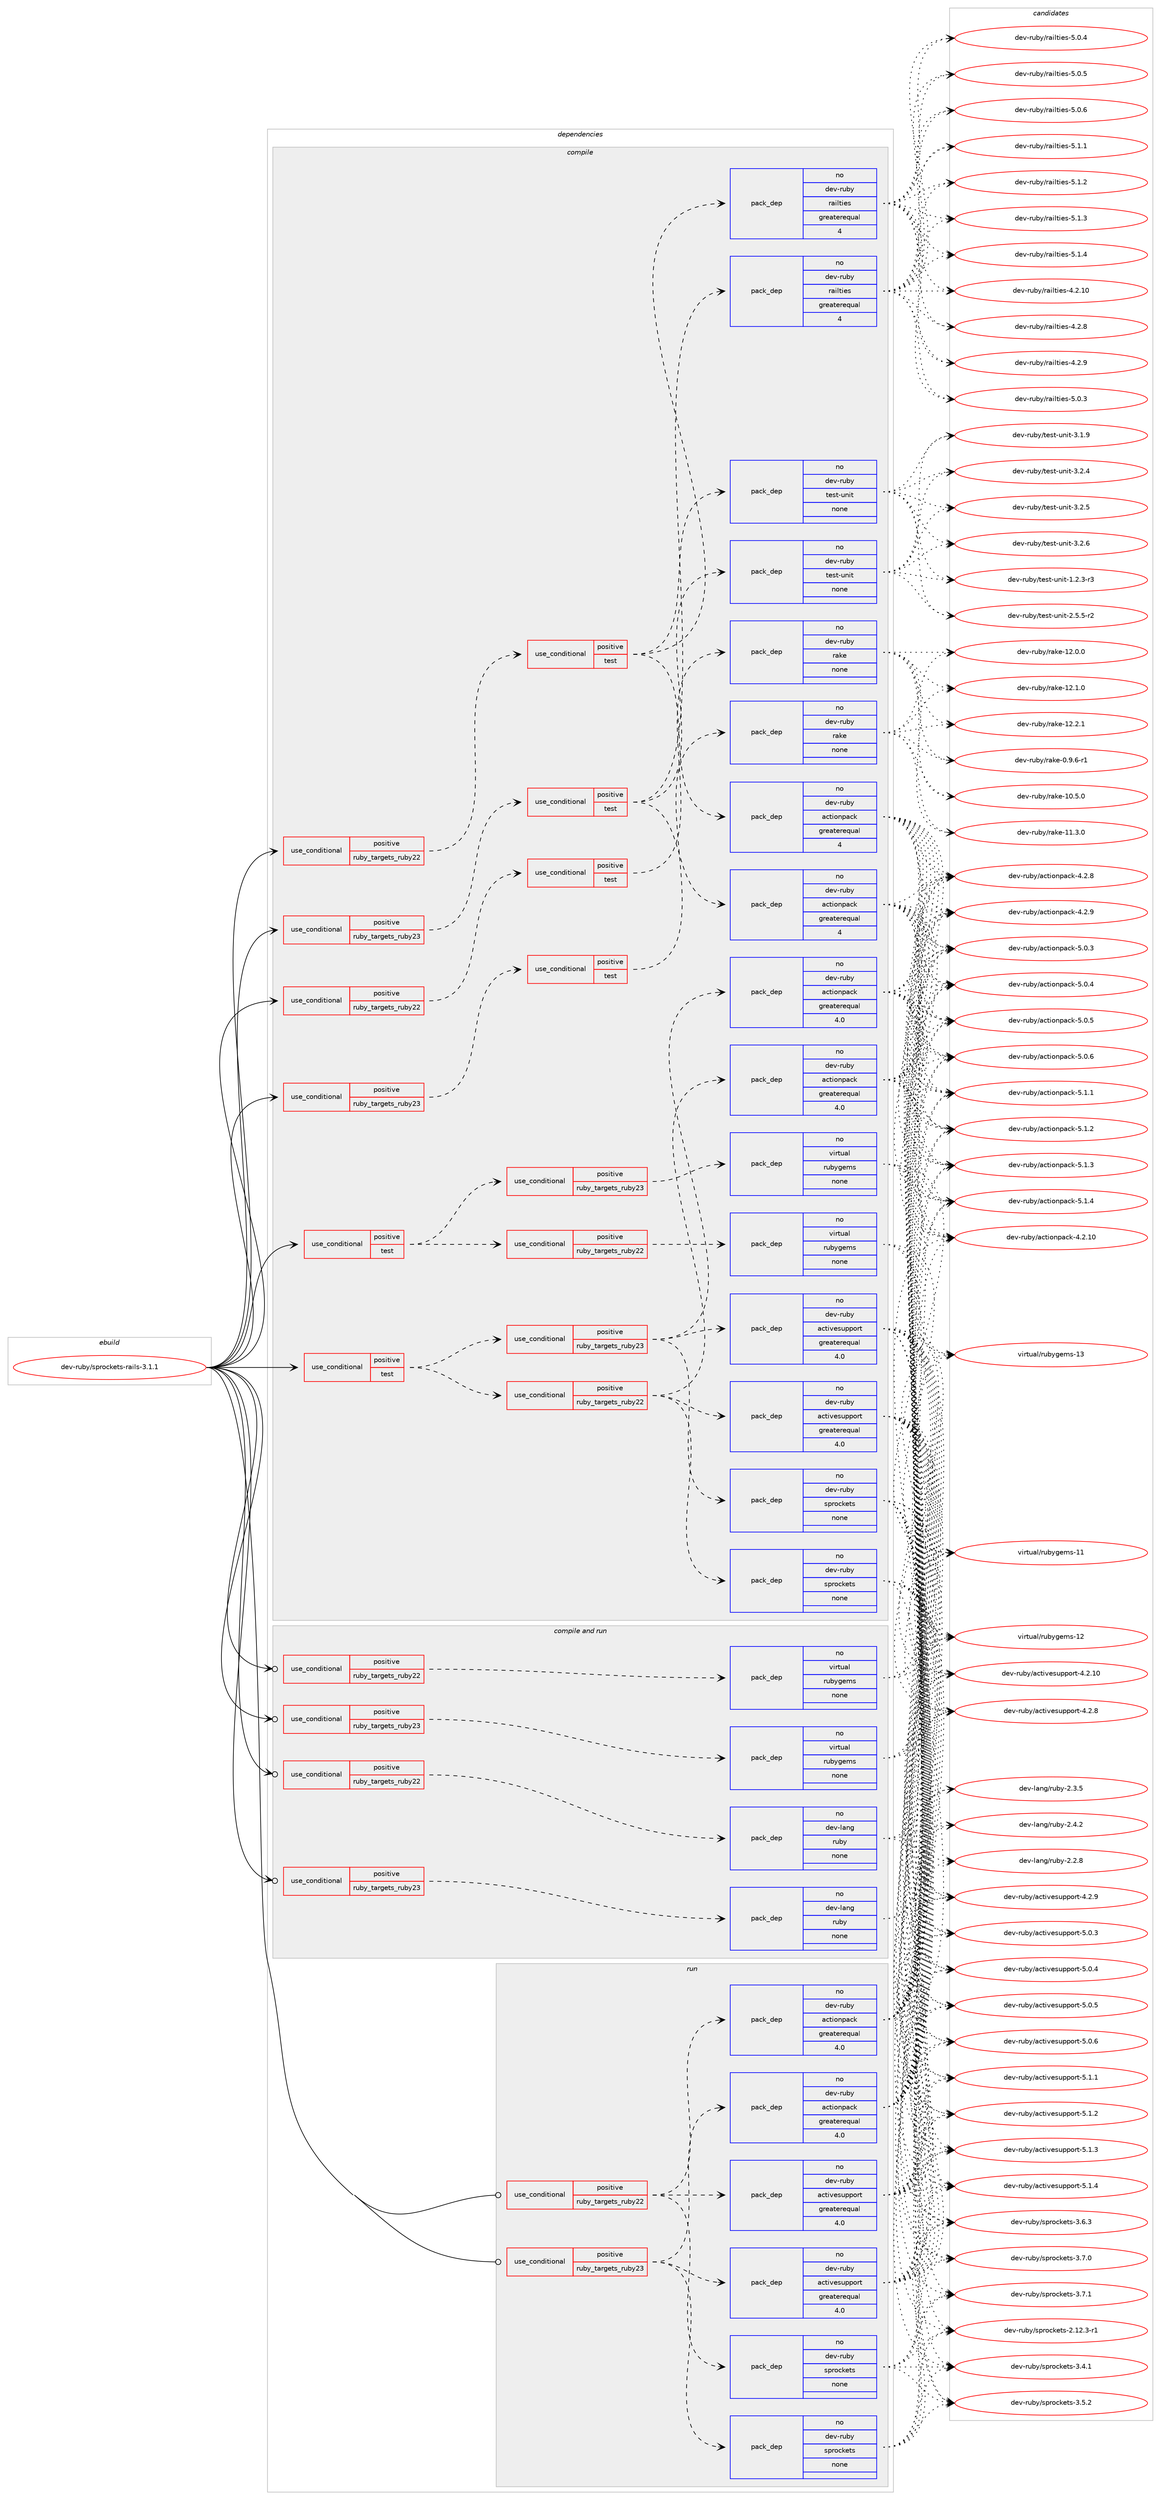 digraph prolog {

# *************
# Graph options
# *************

newrank=true;
concentrate=true;
compound=true;
graph [rankdir=LR,fontname=Helvetica,fontsize=10,ranksep=1.5];#, ranksep=2.5, nodesep=0.2];
edge  [arrowhead=vee];
node  [fontname=Helvetica,fontsize=10];

# **********
# The ebuild
# **********

subgraph cluster_leftcol {
color=gray;
rank=same;
label=<<i>ebuild</i>>;
id [label="dev-ruby/sprockets-rails-3.1.1", color=red, width=4, href="../dev-ruby/sprockets-rails-3.1.1.svg"];
}

# ****************
# The dependencies
# ****************

subgraph cluster_midcol {
color=gray;
label=<<i>dependencies</i>>;
subgraph cluster_compile {
fillcolor="#eeeeee";
style=filled;
label=<<i>compile</i>>;
subgraph cond73997 {
dependency272845 [label=<<TABLE BORDER="0" CELLBORDER="1" CELLSPACING="0" CELLPADDING="4"><TR><TD ROWSPAN="3" CELLPADDING="10">use_conditional</TD></TR><TR><TD>positive</TD></TR><TR><TD>ruby_targets_ruby22</TD></TR></TABLE>>, shape=none, color=red];
subgraph cond73998 {
dependency272846 [label=<<TABLE BORDER="0" CELLBORDER="1" CELLSPACING="0" CELLPADDING="4"><TR><TD ROWSPAN="3" CELLPADDING="10">use_conditional</TD></TR><TR><TD>positive</TD></TR><TR><TD>test</TD></TR></TABLE>>, shape=none, color=red];
subgraph pack194732 {
dependency272847 [label=<<TABLE BORDER="0" CELLBORDER="1" CELLSPACING="0" CELLPADDING="4" WIDTH="220"><TR><TD ROWSPAN="6" CELLPADDING="30">pack_dep</TD></TR><TR><TD WIDTH="110">no</TD></TR><TR><TD>dev-ruby</TD></TR><TR><TD>actionpack</TD></TR><TR><TD>greaterequal</TD></TR><TR><TD>4</TD></TR></TABLE>>, shape=none, color=blue];
}
dependency272846:e -> dependency272847:w [weight=20,style="dashed",arrowhead="vee"];
subgraph pack194733 {
dependency272848 [label=<<TABLE BORDER="0" CELLBORDER="1" CELLSPACING="0" CELLPADDING="4" WIDTH="220"><TR><TD ROWSPAN="6" CELLPADDING="30">pack_dep</TD></TR><TR><TD WIDTH="110">no</TD></TR><TR><TD>dev-ruby</TD></TR><TR><TD>railties</TD></TR><TR><TD>greaterequal</TD></TR><TR><TD>4</TD></TR></TABLE>>, shape=none, color=blue];
}
dependency272846:e -> dependency272848:w [weight=20,style="dashed",arrowhead="vee"];
subgraph pack194734 {
dependency272849 [label=<<TABLE BORDER="0" CELLBORDER="1" CELLSPACING="0" CELLPADDING="4" WIDTH="220"><TR><TD ROWSPAN="6" CELLPADDING="30">pack_dep</TD></TR><TR><TD WIDTH="110">no</TD></TR><TR><TD>dev-ruby</TD></TR><TR><TD>test-unit</TD></TR><TR><TD>none</TD></TR><TR><TD></TD></TR></TABLE>>, shape=none, color=blue];
}
dependency272846:e -> dependency272849:w [weight=20,style="dashed",arrowhead="vee"];
}
dependency272845:e -> dependency272846:w [weight=20,style="dashed",arrowhead="vee"];
}
id:e -> dependency272845:w [weight=20,style="solid",arrowhead="vee"];
subgraph cond73999 {
dependency272850 [label=<<TABLE BORDER="0" CELLBORDER="1" CELLSPACING="0" CELLPADDING="4"><TR><TD ROWSPAN="3" CELLPADDING="10">use_conditional</TD></TR><TR><TD>positive</TD></TR><TR><TD>ruby_targets_ruby22</TD></TR></TABLE>>, shape=none, color=red];
subgraph cond74000 {
dependency272851 [label=<<TABLE BORDER="0" CELLBORDER="1" CELLSPACING="0" CELLPADDING="4"><TR><TD ROWSPAN="3" CELLPADDING="10">use_conditional</TD></TR><TR><TD>positive</TD></TR><TR><TD>test</TD></TR></TABLE>>, shape=none, color=red];
subgraph pack194735 {
dependency272852 [label=<<TABLE BORDER="0" CELLBORDER="1" CELLSPACING="0" CELLPADDING="4" WIDTH="220"><TR><TD ROWSPAN="6" CELLPADDING="30">pack_dep</TD></TR><TR><TD WIDTH="110">no</TD></TR><TR><TD>dev-ruby</TD></TR><TR><TD>rake</TD></TR><TR><TD>none</TD></TR><TR><TD></TD></TR></TABLE>>, shape=none, color=blue];
}
dependency272851:e -> dependency272852:w [weight=20,style="dashed",arrowhead="vee"];
}
dependency272850:e -> dependency272851:w [weight=20,style="dashed",arrowhead="vee"];
}
id:e -> dependency272850:w [weight=20,style="solid",arrowhead="vee"];
subgraph cond74001 {
dependency272853 [label=<<TABLE BORDER="0" CELLBORDER="1" CELLSPACING="0" CELLPADDING="4"><TR><TD ROWSPAN="3" CELLPADDING="10">use_conditional</TD></TR><TR><TD>positive</TD></TR><TR><TD>ruby_targets_ruby23</TD></TR></TABLE>>, shape=none, color=red];
subgraph cond74002 {
dependency272854 [label=<<TABLE BORDER="0" CELLBORDER="1" CELLSPACING="0" CELLPADDING="4"><TR><TD ROWSPAN="3" CELLPADDING="10">use_conditional</TD></TR><TR><TD>positive</TD></TR><TR><TD>test</TD></TR></TABLE>>, shape=none, color=red];
subgraph pack194736 {
dependency272855 [label=<<TABLE BORDER="0" CELLBORDER="1" CELLSPACING="0" CELLPADDING="4" WIDTH="220"><TR><TD ROWSPAN="6" CELLPADDING="30">pack_dep</TD></TR><TR><TD WIDTH="110">no</TD></TR><TR><TD>dev-ruby</TD></TR><TR><TD>actionpack</TD></TR><TR><TD>greaterequal</TD></TR><TR><TD>4</TD></TR></TABLE>>, shape=none, color=blue];
}
dependency272854:e -> dependency272855:w [weight=20,style="dashed",arrowhead="vee"];
subgraph pack194737 {
dependency272856 [label=<<TABLE BORDER="0" CELLBORDER="1" CELLSPACING="0" CELLPADDING="4" WIDTH="220"><TR><TD ROWSPAN="6" CELLPADDING="30">pack_dep</TD></TR><TR><TD WIDTH="110">no</TD></TR><TR><TD>dev-ruby</TD></TR><TR><TD>railties</TD></TR><TR><TD>greaterequal</TD></TR><TR><TD>4</TD></TR></TABLE>>, shape=none, color=blue];
}
dependency272854:e -> dependency272856:w [weight=20,style="dashed",arrowhead="vee"];
subgraph pack194738 {
dependency272857 [label=<<TABLE BORDER="0" CELLBORDER="1" CELLSPACING="0" CELLPADDING="4" WIDTH="220"><TR><TD ROWSPAN="6" CELLPADDING="30">pack_dep</TD></TR><TR><TD WIDTH="110">no</TD></TR><TR><TD>dev-ruby</TD></TR><TR><TD>test-unit</TD></TR><TR><TD>none</TD></TR><TR><TD></TD></TR></TABLE>>, shape=none, color=blue];
}
dependency272854:e -> dependency272857:w [weight=20,style="dashed",arrowhead="vee"];
}
dependency272853:e -> dependency272854:w [weight=20,style="dashed",arrowhead="vee"];
}
id:e -> dependency272853:w [weight=20,style="solid",arrowhead="vee"];
subgraph cond74003 {
dependency272858 [label=<<TABLE BORDER="0" CELLBORDER="1" CELLSPACING="0" CELLPADDING="4"><TR><TD ROWSPAN="3" CELLPADDING="10">use_conditional</TD></TR><TR><TD>positive</TD></TR><TR><TD>ruby_targets_ruby23</TD></TR></TABLE>>, shape=none, color=red];
subgraph cond74004 {
dependency272859 [label=<<TABLE BORDER="0" CELLBORDER="1" CELLSPACING="0" CELLPADDING="4"><TR><TD ROWSPAN="3" CELLPADDING="10">use_conditional</TD></TR><TR><TD>positive</TD></TR><TR><TD>test</TD></TR></TABLE>>, shape=none, color=red];
subgraph pack194739 {
dependency272860 [label=<<TABLE BORDER="0" CELLBORDER="1" CELLSPACING="0" CELLPADDING="4" WIDTH="220"><TR><TD ROWSPAN="6" CELLPADDING="30">pack_dep</TD></TR><TR><TD WIDTH="110">no</TD></TR><TR><TD>dev-ruby</TD></TR><TR><TD>rake</TD></TR><TR><TD>none</TD></TR><TR><TD></TD></TR></TABLE>>, shape=none, color=blue];
}
dependency272859:e -> dependency272860:w [weight=20,style="dashed",arrowhead="vee"];
}
dependency272858:e -> dependency272859:w [weight=20,style="dashed",arrowhead="vee"];
}
id:e -> dependency272858:w [weight=20,style="solid",arrowhead="vee"];
subgraph cond74005 {
dependency272861 [label=<<TABLE BORDER="0" CELLBORDER="1" CELLSPACING="0" CELLPADDING="4"><TR><TD ROWSPAN="3" CELLPADDING="10">use_conditional</TD></TR><TR><TD>positive</TD></TR><TR><TD>test</TD></TR></TABLE>>, shape=none, color=red];
subgraph cond74006 {
dependency272862 [label=<<TABLE BORDER="0" CELLBORDER="1" CELLSPACING="0" CELLPADDING="4"><TR><TD ROWSPAN="3" CELLPADDING="10">use_conditional</TD></TR><TR><TD>positive</TD></TR><TR><TD>ruby_targets_ruby22</TD></TR></TABLE>>, shape=none, color=red];
subgraph pack194740 {
dependency272863 [label=<<TABLE BORDER="0" CELLBORDER="1" CELLSPACING="0" CELLPADDING="4" WIDTH="220"><TR><TD ROWSPAN="6" CELLPADDING="30">pack_dep</TD></TR><TR><TD WIDTH="110">no</TD></TR><TR><TD>dev-ruby</TD></TR><TR><TD>actionpack</TD></TR><TR><TD>greaterequal</TD></TR><TR><TD>4.0</TD></TR></TABLE>>, shape=none, color=blue];
}
dependency272862:e -> dependency272863:w [weight=20,style="dashed",arrowhead="vee"];
subgraph pack194741 {
dependency272864 [label=<<TABLE BORDER="0" CELLBORDER="1" CELLSPACING="0" CELLPADDING="4" WIDTH="220"><TR><TD ROWSPAN="6" CELLPADDING="30">pack_dep</TD></TR><TR><TD WIDTH="110">no</TD></TR><TR><TD>dev-ruby</TD></TR><TR><TD>activesupport</TD></TR><TR><TD>greaterequal</TD></TR><TR><TD>4.0</TD></TR></TABLE>>, shape=none, color=blue];
}
dependency272862:e -> dependency272864:w [weight=20,style="dashed",arrowhead="vee"];
subgraph pack194742 {
dependency272865 [label=<<TABLE BORDER="0" CELLBORDER="1" CELLSPACING="0" CELLPADDING="4" WIDTH="220"><TR><TD ROWSPAN="6" CELLPADDING="30">pack_dep</TD></TR><TR><TD WIDTH="110">no</TD></TR><TR><TD>dev-ruby</TD></TR><TR><TD>sprockets</TD></TR><TR><TD>none</TD></TR><TR><TD></TD></TR></TABLE>>, shape=none, color=blue];
}
dependency272862:e -> dependency272865:w [weight=20,style="dashed",arrowhead="vee"];
}
dependency272861:e -> dependency272862:w [weight=20,style="dashed",arrowhead="vee"];
subgraph cond74007 {
dependency272866 [label=<<TABLE BORDER="0" CELLBORDER="1" CELLSPACING="0" CELLPADDING="4"><TR><TD ROWSPAN="3" CELLPADDING="10">use_conditional</TD></TR><TR><TD>positive</TD></TR><TR><TD>ruby_targets_ruby23</TD></TR></TABLE>>, shape=none, color=red];
subgraph pack194743 {
dependency272867 [label=<<TABLE BORDER="0" CELLBORDER="1" CELLSPACING="0" CELLPADDING="4" WIDTH="220"><TR><TD ROWSPAN="6" CELLPADDING="30">pack_dep</TD></TR><TR><TD WIDTH="110">no</TD></TR><TR><TD>dev-ruby</TD></TR><TR><TD>actionpack</TD></TR><TR><TD>greaterequal</TD></TR><TR><TD>4.0</TD></TR></TABLE>>, shape=none, color=blue];
}
dependency272866:e -> dependency272867:w [weight=20,style="dashed",arrowhead="vee"];
subgraph pack194744 {
dependency272868 [label=<<TABLE BORDER="0" CELLBORDER="1" CELLSPACING="0" CELLPADDING="4" WIDTH="220"><TR><TD ROWSPAN="6" CELLPADDING="30">pack_dep</TD></TR><TR><TD WIDTH="110">no</TD></TR><TR><TD>dev-ruby</TD></TR><TR><TD>activesupport</TD></TR><TR><TD>greaterequal</TD></TR><TR><TD>4.0</TD></TR></TABLE>>, shape=none, color=blue];
}
dependency272866:e -> dependency272868:w [weight=20,style="dashed",arrowhead="vee"];
subgraph pack194745 {
dependency272869 [label=<<TABLE BORDER="0" CELLBORDER="1" CELLSPACING="0" CELLPADDING="4" WIDTH="220"><TR><TD ROWSPAN="6" CELLPADDING="30">pack_dep</TD></TR><TR><TD WIDTH="110">no</TD></TR><TR><TD>dev-ruby</TD></TR><TR><TD>sprockets</TD></TR><TR><TD>none</TD></TR><TR><TD></TD></TR></TABLE>>, shape=none, color=blue];
}
dependency272866:e -> dependency272869:w [weight=20,style="dashed",arrowhead="vee"];
}
dependency272861:e -> dependency272866:w [weight=20,style="dashed",arrowhead="vee"];
}
id:e -> dependency272861:w [weight=20,style="solid",arrowhead="vee"];
subgraph cond74008 {
dependency272870 [label=<<TABLE BORDER="0" CELLBORDER="1" CELLSPACING="0" CELLPADDING="4"><TR><TD ROWSPAN="3" CELLPADDING="10">use_conditional</TD></TR><TR><TD>positive</TD></TR><TR><TD>test</TD></TR></TABLE>>, shape=none, color=red];
subgraph cond74009 {
dependency272871 [label=<<TABLE BORDER="0" CELLBORDER="1" CELLSPACING="0" CELLPADDING="4"><TR><TD ROWSPAN="3" CELLPADDING="10">use_conditional</TD></TR><TR><TD>positive</TD></TR><TR><TD>ruby_targets_ruby22</TD></TR></TABLE>>, shape=none, color=red];
subgraph pack194746 {
dependency272872 [label=<<TABLE BORDER="0" CELLBORDER="1" CELLSPACING="0" CELLPADDING="4" WIDTH="220"><TR><TD ROWSPAN="6" CELLPADDING="30">pack_dep</TD></TR><TR><TD WIDTH="110">no</TD></TR><TR><TD>virtual</TD></TR><TR><TD>rubygems</TD></TR><TR><TD>none</TD></TR><TR><TD></TD></TR></TABLE>>, shape=none, color=blue];
}
dependency272871:e -> dependency272872:w [weight=20,style="dashed",arrowhead="vee"];
}
dependency272870:e -> dependency272871:w [weight=20,style="dashed",arrowhead="vee"];
subgraph cond74010 {
dependency272873 [label=<<TABLE BORDER="0" CELLBORDER="1" CELLSPACING="0" CELLPADDING="4"><TR><TD ROWSPAN="3" CELLPADDING="10">use_conditional</TD></TR><TR><TD>positive</TD></TR><TR><TD>ruby_targets_ruby23</TD></TR></TABLE>>, shape=none, color=red];
subgraph pack194747 {
dependency272874 [label=<<TABLE BORDER="0" CELLBORDER="1" CELLSPACING="0" CELLPADDING="4" WIDTH="220"><TR><TD ROWSPAN="6" CELLPADDING="30">pack_dep</TD></TR><TR><TD WIDTH="110">no</TD></TR><TR><TD>virtual</TD></TR><TR><TD>rubygems</TD></TR><TR><TD>none</TD></TR><TR><TD></TD></TR></TABLE>>, shape=none, color=blue];
}
dependency272873:e -> dependency272874:w [weight=20,style="dashed",arrowhead="vee"];
}
dependency272870:e -> dependency272873:w [weight=20,style="dashed",arrowhead="vee"];
}
id:e -> dependency272870:w [weight=20,style="solid",arrowhead="vee"];
}
subgraph cluster_compileandrun {
fillcolor="#eeeeee";
style=filled;
label=<<i>compile and run</i>>;
subgraph cond74011 {
dependency272875 [label=<<TABLE BORDER="0" CELLBORDER="1" CELLSPACING="0" CELLPADDING="4"><TR><TD ROWSPAN="3" CELLPADDING="10">use_conditional</TD></TR><TR><TD>positive</TD></TR><TR><TD>ruby_targets_ruby22</TD></TR></TABLE>>, shape=none, color=red];
subgraph pack194748 {
dependency272876 [label=<<TABLE BORDER="0" CELLBORDER="1" CELLSPACING="0" CELLPADDING="4" WIDTH="220"><TR><TD ROWSPAN="6" CELLPADDING="30">pack_dep</TD></TR><TR><TD WIDTH="110">no</TD></TR><TR><TD>dev-lang</TD></TR><TR><TD>ruby</TD></TR><TR><TD>none</TD></TR><TR><TD></TD></TR></TABLE>>, shape=none, color=blue];
}
dependency272875:e -> dependency272876:w [weight=20,style="dashed",arrowhead="vee"];
}
id:e -> dependency272875:w [weight=20,style="solid",arrowhead="odotvee"];
subgraph cond74012 {
dependency272877 [label=<<TABLE BORDER="0" CELLBORDER="1" CELLSPACING="0" CELLPADDING="4"><TR><TD ROWSPAN="3" CELLPADDING="10">use_conditional</TD></TR><TR><TD>positive</TD></TR><TR><TD>ruby_targets_ruby22</TD></TR></TABLE>>, shape=none, color=red];
subgraph pack194749 {
dependency272878 [label=<<TABLE BORDER="0" CELLBORDER="1" CELLSPACING="0" CELLPADDING="4" WIDTH="220"><TR><TD ROWSPAN="6" CELLPADDING="30">pack_dep</TD></TR><TR><TD WIDTH="110">no</TD></TR><TR><TD>virtual</TD></TR><TR><TD>rubygems</TD></TR><TR><TD>none</TD></TR><TR><TD></TD></TR></TABLE>>, shape=none, color=blue];
}
dependency272877:e -> dependency272878:w [weight=20,style="dashed",arrowhead="vee"];
}
id:e -> dependency272877:w [weight=20,style="solid",arrowhead="odotvee"];
subgraph cond74013 {
dependency272879 [label=<<TABLE BORDER="0" CELLBORDER="1" CELLSPACING="0" CELLPADDING="4"><TR><TD ROWSPAN="3" CELLPADDING="10">use_conditional</TD></TR><TR><TD>positive</TD></TR><TR><TD>ruby_targets_ruby23</TD></TR></TABLE>>, shape=none, color=red];
subgraph pack194750 {
dependency272880 [label=<<TABLE BORDER="0" CELLBORDER="1" CELLSPACING="0" CELLPADDING="4" WIDTH="220"><TR><TD ROWSPAN="6" CELLPADDING="30">pack_dep</TD></TR><TR><TD WIDTH="110">no</TD></TR><TR><TD>dev-lang</TD></TR><TR><TD>ruby</TD></TR><TR><TD>none</TD></TR><TR><TD></TD></TR></TABLE>>, shape=none, color=blue];
}
dependency272879:e -> dependency272880:w [weight=20,style="dashed",arrowhead="vee"];
}
id:e -> dependency272879:w [weight=20,style="solid",arrowhead="odotvee"];
subgraph cond74014 {
dependency272881 [label=<<TABLE BORDER="0" CELLBORDER="1" CELLSPACING="0" CELLPADDING="4"><TR><TD ROWSPAN="3" CELLPADDING="10">use_conditional</TD></TR><TR><TD>positive</TD></TR><TR><TD>ruby_targets_ruby23</TD></TR></TABLE>>, shape=none, color=red];
subgraph pack194751 {
dependency272882 [label=<<TABLE BORDER="0" CELLBORDER="1" CELLSPACING="0" CELLPADDING="4" WIDTH="220"><TR><TD ROWSPAN="6" CELLPADDING="30">pack_dep</TD></TR><TR><TD WIDTH="110">no</TD></TR><TR><TD>virtual</TD></TR><TR><TD>rubygems</TD></TR><TR><TD>none</TD></TR><TR><TD></TD></TR></TABLE>>, shape=none, color=blue];
}
dependency272881:e -> dependency272882:w [weight=20,style="dashed",arrowhead="vee"];
}
id:e -> dependency272881:w [weight=20,style="solid",arrowhead="odotvee"];
}
subgraph cluster_run {
fillcolor="#eeeeee";
style=filled;
label=<<i>run</i>>;
subgraph cond74015 {
dependency272883 [label=<<TABLE BORDER="0" CELLBORDER="1" CELLSPACING="0" CELLPADDING="4"><TR><TD ROWSPAN="3" CELLPADDING="10">use_conditional</TD></TR><TR><TD>positive</TD></TR><TR><TD>ruby_targets_ruby22</TD></TR></TABLE>>, shape=none, color=red];
subgraph pack194752 {
dependency272884 [label=<<TABLE BORDER="0" CELLBORDER="1" CELLSPACING="0" CELLPADDING="4" WIDTH="220"><TR><TD ROWSPAN="6" CELLPADDING="30">pack_dep</TD></TR><TR><TD WIDTH="110">no</TD></TR><TR><TD>dev-ruby</TD></TR><TR><TD>actionpack</TD></TR><TR><TD>greaterequal</TD></TR><TR><TD>4.0</TD></TR></TABLE>>, shape=none, color=blue];
}
dependency272883:e -> dependency272884:w [weight=20,style="dashed",arrowhead="vee"];
subgraph pack194753 {
dependency272885 [label=<<TABLE BORDER="0" CELLBORDER="1" CELLSPACING="0" CELLPADDING="4" WIDTH="220"><TR><TD ROWSPAN="6" CELLPADDING="30">pack_dep</TD></TR><TR><TD WIDTH="110">no</TD></TR><TR><TD>dev-ruby</TD></TR><TR><TD>activesupport</TD></TR><TR><TD>greaterequal</TD></TR><TR><TD>4.0</TD></TR></TABLE>>, shape=none, color=blue];
}
dependency272883:e -> dependency272885:w [weight=20,style="dashed",arrowhead="vee"];
subgraph pack194754 {
dependency272886 [label=<<TABLE BORDER="0" CELLBORDER="1" CELLSPACING="0" CELLPADDING="4" WIDTH="220"><TR><TD ROWSPAN="6" CELLPADDING="30">pack_dep</TD></TR><TR><TD WIDTH="110">no</TD></TR><TR><TD>dev-ruby</TD></TR><TR><TD>sprockets</TD></TR><TR><TD>none</TD></TR><TR><TD></TD></TR></TABLE>>, shape=none, color=blue];
}
dependency272883:e -> dependency272886:w [weight=20,style="dashed",arrowhead="vee"];
}
id:e -> dependency272883:w [weight=20,style="solid",arrowhead="odot"];
subgraph cond74016 {
dependency272887 [label=<<TABLE BORDER="0" CELLBORDER="1" CELLSPACING="0" CELLPADDING="4"><TR><TD ROWSPAN="3" CELLPADDING="10">use_conditional</TD></TR><TR><TD>positive</TD></TR><TR><TD>ruby_targets_ruby23</TD></TR></TABLE>>, shape=none, color=red];
subgraph pack194755 {
dependency272888 [label=<<TABLE BORDER="0" CELLBORDER="1" CELLSPACING="0" CELLPADDING="4" WIDTH="220"><TR><TD ROWSPAN="6" CELLPADDING="30">pack_dep</TD></TR><TR><TD WIDTH="110">no</TD></TR><TR><TD>dev-ruby</TD></TR><TR><TD>actionpack</TD></TR><TR><TD>greaterequal</TD></TR><TR><TD>4.0</TD></TR></TABLE>>, shape=none, color=blue];
}
dependency272887:e -> dependency272888:w [weight=20,style="dashed",arrowhead="vee"];
subgraph pack194756 {
dependency272889 [label=<<TABLE BORDER="0" CELLBORDER="1" CELLSPACING="0" CELLPADDING="4" WIDTH="220"><TR><TD ROWSPAN="6" CELLPADDING="30">pack_dep</TD></TR><TR><TD WIDTH="110">no</TD></TR><TR><TD>dev-ruby</TD></TR><TR><TD>activesupport</TD></TR><TR><TD>greaterequal</TD></TR><TR><TD>4.0</TD></TR></TABLE>>, shape=none, color=blue];
}
dependency272887:e -> dependency272889:w [weight=20,style="dashed",arrowhead="vee"];
subgraph pack194757 {
dependency272890 [label=<<TABLE BORDER="0" CELLBORDER="1" CELLSPACING="0" CELLPADDING="4" WIDTH="220"><TR><TD ROWSPAN="6" CELLPADDING="30">pack_dep</TD></TR><TR><TD WIDTH="110">no</TD></TR><TR><TD>dev-ruby</TD></TR><TR><TD>sprockets</TD></TR><TR><TD>none</TD></TR><TR><TD></TD></TR></TABLE>>, shape=none, color=blue];
}
dependency272887:e -> dependency272890:w [weight=20,style="dashed",arrowhead="vee"];
}
id:e -> dependency272887:w [weight=20,style="solid",arrowhead="odot"];
}
}

# **************
# The candidates
# **************

subgraph cluster_choices {
rank=same;
color=gray;
label=<<i>candidates</i>>;

subgraph choice194732 {
color=black;
nodesep=1;
choice1001011184511411798121479799116105111110112979910745524650464948 [label="dev-ruby/actionpack-4.2.10", color=red, width=4,href="../dev-ruby/actionpack-4.2.10.svg"];
choice10010111845114117981214797991161051111101129799107455246504656 [label="dev-ruby/actionpack-4.2.8", color=red, width=4,href="../dev-ruby/actionpack-4.2.8.svg"];
choice10010111845114117981214797991161051111101129799107455246504657 [label="dev-ruby/actionpack-4.2.9", color=red, width=4,href="../dev-ruby/actionpack-4.2.9.svg"];
choice10010111845114117981214797991161051111101129799107455346484651 [label="dev-ruby/actionpack-5.0.3", color=red, width=4,href="../dev-ruby/actionpack-5.0.3.svg"];
choice10010111845114117981214797991161051111101129799107455346484652 [label="dev-ruby/actionpack-5.0.4", color=red, width=4,href="../dev-ruby/actionpack-5.0.4.svg"];
choice10010111845114117981214797991161051111101129799107455346484653 [label="dev-ruby/actionpack-5.0.5", color=red, width=4,href="../dev-ruby/actionpack-5.0.5.svg"];
choice10010111845114117981214797991161051111101129799107455346484654 [label="dev-ruby/actionpack-5.0.6", color=red, width=4,href="../dev-ruby/actionpack-5.0.6.svg"];
choice10010111845114117981214797991161051111101129799107455346494649 [label="dev-ruby/actionpack-5.1.1", color=red, width=4,href="../dev-ruby/actionpack-5.1.1.svg"];
choice10010111845114117981214797991161051111101129799107455346494650 [label="dev-ruby/actionpack-5.1.2", color=red, width=4,href="../dev-ruby/actionpack-5.1.2.svg"];
choice10010111845114117981214797991161051111101129799107455346494651 [label="dev-ruby/actionpack-5.1.3", color=red, width=4,href="../dev-ruby/actionpack-5.1.3.svg"];
choice10010111845114117981214797991161051111101129799107455346494652 [label="dev-ruby/actionpack-5.1.4", color=red, width=4,href="../dev-ruby/actionpack-5.1.4.svg"];
dependency272847:e -> choice1001011184511411798121479799116105111110112979910745524650464948:w [style=dotted,weight="100"];
dependency272847:e -> choice10010111845114117981214797991161051111101129799107455246504656:w [style=dotted,weight="100"];
dependency272847:e -> choice10010111845114117981214797991161051111101129799107455246504657:w [style=dotted,weight="100"];
dependency272847:e -> choice10010111845114117981214797991161051111101129799107455346484651:w [style=dotted,weight="100"];
dependency272847:e -> choice10010111845114117981214797991161051111101129799107455346484652:w [style=dotted,weight="100"];
dependency272847:e -> choice10010111845114117981214797991161051111101129799107455346484653:w [style=dotted,weight="100"];
dependency272847:e -> choice10010111845114117981214797991161051111101129799107455346484654:w [style=dotted,weight="100"];
dependency272847:e -> choice10010111845114117981214797991161051111101129799107455346494649:w [style=dotted,weight="100"];
dependency272847:e -> choice10010111845114117981214797991161051111101129799107455346494650:w [style=dotted,weight="100"];
dependency272847:e -> choice10010111845114117981214797991161051111101129799107455346494651:w [style=dotted,weight="100"];
dependency272847:e -> choice10010111845114117981214797991161051111101129799107455346494652:w [style=dotted,weight="100"];
}
subgraph choice194733 {
color=black;
nodesep=1;
choice1001011184511411798121471149710510811610510111545524650464948 [label="dev-ruby/railties-4.2.10", color=red, width=4,href="../dev-ruby/railties-4.2.10.svg"];
choice10010111845114117981214711497105108116105101115455246504656 [label="dev-ruby/railties-4.2.8", color=red, width=4,href="../dev-ruby/railties-4.2.8.svg"];
choice10010111845114117981214711497105108116105101115455246504657 [label="dev-ruby/railties-4.2.9", color=red, width=4,href="../dev-ruby/railties-4.2.9.svg"];
choice10010111845114117981214711497105108116105101115455346484651 [label="dev-ruby/railties-5.0.3", color=red, width=4,href="../dev-ruby/railties-5.0.3.svg"];
choice10010111845114117981214711497105108116105101115455346484652 [label="dev-ruby/railties-5.0.4", color=red, width=4,href="../dev-ruby/railties-5.0.4.svg"];
choice10010111845114117981214711497105108116105101115455346484653 [label="dev-ruby/railties-5.0.5", color=red, width=4,href="../dev-ruby/railties-5.0.5.svg"];
choice10010111845114117981214711497105108116105101115455346484654 [label="dev-ruby/railties-5.0.6", color=red, width=4,href="../dev-ruby/railties-5.0.6.svg"];
choice10010111845114117981214711497105108116105101115455346494649 [label="dev-ruby/railties-5.1.1", color=red, width=4,href="../dev-ruby/railties-5.1.1.svg"];
choice10010111845114117981214711497105108116105101115455346494650 [label="dev-ruby/railties-5.1.2", color=red, width=4,href="../dev-ruby/railties-5.1.2.svg"];
choice10010111845114117981214711497105108116105101115455346494651 [label="dev-ruby/railties-5.1.3", color=red, width=4,href="../dev-ruby/railties-5.1.3.svg"];
choice10010111845114117981214711497105108116105101115455346494652 [label="dev-ruby/railties-5.1.4", color=red, width=4,href="../dev-ruby/railties-5.1.4.svg"];
dependency272848:e -> choice1001011184511411798121471149710510811610510111545524650464948:w [style=dotted,weight="100"];
dependency272848:e -> choice10010111845114117981214711497105108116105101115455246504656:w [style=dotted,weight="100"];
dependency272848:e -> choice10010111845114117981214711497105108116105101115455246504657:w [style=dotted,weight="100"];
dependency272848:e -> choice10010111845114117981214711497105108116105101115455346484651:w [style=dotted,weight="100"];
dependency272848:e -> choice10010111845114117981214711497105108116105101115455346484652:w [style=dotted,weight="100"];
dependency272848:e -> choice10010111845114117981214711497105108116105101115455346484653:w [style=dotted,weight="100"];
dependency272848:e -> choice10010111845114117981214711497105108116105101115455346484654:w [style=dotted,weight="100"];
dependency272848:e -> choice10010111845114117981214711497105108116105101115455346494649:w [style=dotted,weight="100"];
dependency272848:e -> choice10010111845114117981214711497105108116105101115455346494650:w [style=dotted,weight="100"];
dependency272848:e -> choice10010111845114117981214711497105108116105101115455346494651:w [style=dotted,weight="100"];
dependency272848:e -> choice10010111845114117981214711497105108116105101115455346494652:w [style=dotted,weight="100"];
}
subgraph choice194734 {
color=black;
nodesep=1;
choice100101118451141179812147116101115116451171101051164549465046514511451 [label="dev-ruby/test-unit-1.2.3-r3", color=red, width=4,href="../dev-ruby/test-unit-1.2.3-r3.svg"];
choice100101118451141179812147116101115116451171101051164550465346534511450 [label="dev-ruby/test-unit-2.5.5-r2", color=red, width=4,href="../dev-ruby/test-unit-2.5.5-r2.svg"];
choice10010111845114117981214711610111511645117110105116455146494657 [label="dev-ruby/test-unit-3.1.9", color=red, width=4,href="../dev-ruby/test-unit-3.1.9.svg"];
choice10010111845114117981214711610111511645117110105116455146504652 [label="dev-ruby/test-unit-3.2.4", color=red, width=4,href="../dev-ruby/test-unit-3.2.4.svg"];
choice10010111845114117981214711610111511645117110105116455146504653 [label="dev-ruby/test-unit-3.2.5", color=red, width=4,href="../dev-ruby/test-unit-3.2.5.svg"];
choice10010111845114117981214711610111511645117110105116455146504654 [label="dev-ruby/test-unit-3.2.6", color=red, width=4,href="../dev-ruby/test-unit-3.2.6.svg"];
dependency272849:e -> choice100101118451141179812147116101115116451171101051164549465046514511451:w [style=dotted,weight="100"];
dependency272849:e -> choice100101118451141179812147116101115116451171101051164550465346534511450:w [style=dotted,weight="100"];
dependency272849:e -> choice10010111845114117981214711610111511645117110105116455146494657:w [style=dotted,weight="100"];
dependency272849:e -> choice10010111845114117981214711610111511645117110105116455146504652:w [style=dotted,weight="100"];
dependency272849:e -> choice10010111845114117981214711610111511645117110105116455146504653:w [style=dotted,weight="100"];
dependency272849:e -> choice10010111845114117981214711610111511645117110105116455146504654:w [style=dotted,weight="100"];
}
subgraph choice194735 {
color=black;
nodesep=1;
choice100101118451141179812147114971071014548465746544511449 [label="dev-ruby/rake-0.9.6-r1", color=red, width=4,href="../dev-ruby/rake-0.9.6-r1.svg"];
choice1001011184511411798121471149710710145494846534648 [label="dev-ruby/rake-10.5.0", color=red, width=4,href="../dev-ruby/rake-10.5.0.svg"];
choice1001011184511411798121471149710710145494946514648 [label="dev-ruby/rake-11.3.0", color=red, width=4,href="../dev-ruby/rake-11.3.0.svg"];
choice1001011184511411798121471149710710145495046484648 [label="dev-ruby/rake-12.0.0", color=red, width=4,href="../dev-ruby/rake-12.0.0.svg"];
choice1001011184511411798121471149710710145495046494648 [label="dev-ruby/rake-12.1.0", color=red, width=4,href="../dev-ruby/rake-12.1.0.svg"];
choice1001011184511411798121471149710710145495046504649 [label="dev-ruby/rake-12.2.1", color=red, width=4,href="../dev-ruby/rake-12.2.1.svg"];
dependency272852:e -> choice100101118451141179812147114971071014548465746544511449:w [style=dotted,weight="100"];
dependency272852:e -> choice1001011184511411798121471149710710145494846534648:w [style=dotted,weight="100"];
dependency272852:e -> choice1001011184511411798121471149710710145494946514648:w [style=dotted,weight="100"];
dependency272852:e -> choice1001011184511411798121471149710710145495046484648:w [style=dotted,weight="100"];
dependency272852:e -> choice1001011184511411798121471149710710145495046494648:w [style=dotted,weight="100"];
dependency272852:e -> choice1001011184511411798121471149710710145495046504649:w [style=dotted,weight="100"];
}
subgraph choice194736 {
color=black;
nodesep=1;
choice1001011184511411798121479799116105111110112979910745524650464948 [label="dev-ruby/actionpack-4.2.10", color=red, width=4,href="../dev-ruby/actionpack-4.2.10.svg"];
choice10010111845114117981214797991161051111101129799107455246504656 [label="dev-ruby/actionpack-4.2.8", color=red, width=4,href="../dev-ruby/actionpack-4.2.8.svg"];
choice10010111845114117981214797991161051111101129799107455246504657 [label="dev-ruby/actionpack-4.2.9", color=red, width=4,href="../dev-ruby/actionpack-4.2.9.svg"];
choice10010111845114117981214797991161051111101129799107455346484651 [label="dev-ruby/actionpack-5.0.3", color=red, width=4,href="../dev-ruby/actionpack-5.0.3.svg"];
choice10010111845114117981214797991161051111101129799107455346484652 [label="dev-ruby/actionpack-5.0.4", color=red, width=4,href="../dev-ruby/actionpack-5.0.4.svg"];
choice10010111845114117981214797991161051111101129799107455346484653 [label="dev-ruby/actionpack-5.0.5", color=red, width=4,href="../dev-ruby/actionpack-5.0.5.svg"];
choice10010111845114117981214797991161051111101129799107455346484654 [label="dev-ruby/actionpack-5.0.6", color=red, width=4,href="../dev-ruby/actionpack-5.0.6.svg"];
choice10010111845114117981214797991161051111101129799107455346494649 [label="dev-ruby/actionpack-5.1.1", color=red, width=4,href="../dev-ruby/actionpack-5.1.1.svg"];
choice10010111845114117981214797991161051111101129799107455346494650 [label="dev-ruby/actionpack-5.1.2", color=red, width=4,href="../dev-ruby/actionpack-5.1.2.svg"];
choice10010111845114117981214797991161051111101129799107455346494651 [label="dev-ruby/actionpack-5.1.3", color=red, width=4,href="../dev-ruby/actionpack-5.1.3.svg"];
choice10010111845114117981214797991161051111101129799107455346494652 [label="dev-ruby/actionpack-5.1.4", color=red, width=4,href="../dev-ruby/actionpack-5.1.4.svg"];
dependency272855:e -> choice1001011184511411798121479799116105111110112979910745524650464948:w [style=dotted,weight="100"];
dependency272855:e -> choice10010111845114117981214797991161051111101129799107455246504656:w [style=dotted,weight="100"];
dependency272855:e -> choice10010111845114117981214797991161051111101129799107455246504657:w [style=dotted,weight="100"];
dependency272855:e -> choice10010111845114117981214797991161051111101129799107455346484651:w [style=dotted,weight="100"];
dependency272855:e -> choice10010111845114117981214797991161051111101129799107455346484652:w [style=dotted,weight="100"];
dependency272855:e -> choice10010111845114117981214797991161051111101129799107455346484653:w [style=dotted,weight="100"];
dependency272855:e -> choice10010111845114117981214797991161051111101129799107455346484654:w [style=dotted,weight="100"];
dependency272855:e -> choice10010111845114117981214797991161051111101129799107455346494649:w [style=dotted,weight="100"];
dependency272855:e -> choice10010111845114117981214797991161051111101129799107455346494650:w [style=dotted,weight="100"];
dependency272855:e -> choice10010111845114117981214797991161051111101129799107455346494651:w [style=dotted,weight="100"];
dependency272855:e -> choice10010111845114117981214797991161051111101129799107455346494652:w [style=dotted,weight="100"];
}
subgraph choice194737 {
color=black;
nodesep=1;
choice1001011184511411798121471149710510811610510111545524650464948 [label="dev-ruby/railties-4.2.10", color=red, width=4,href="../dev-ruby/railties-4.2.10.svg"];
choice10010111845114117981214711497105108116105101115455246504656 [label="dev-ruby/railties-4.2.8", color=red, width=4,href="../dev-ruby/railties-4.2.8.svg"];
choice10010111845114117981214711497105108116105101115455246504657 [label="dev-ruby/railties-4.2.9", color=red, width=4,href="../dev-ruby/railties-4.2.9.svg"];
choice10010111845114117981214711497105108116105101115455346484651 [label="dev-ruby/railties-5.0.3", color=red, width=4,href="../dev-ruby/railties-5.0.3.svg"];
choice10010111845114117981214711497105108116105101115455346484652 [label="dev-ruby/railties-5.0.4", color=red, width=4,href="../dev-ruby/railties-5.0.4.svg"];
choice10010111845114117981214711497105108116105101115455346484653 [label="dev-ruby/railties-5.0.5", color=red, width=4,href="../dev-ruby/railties-5.0.5.svg"];
choice10010111845114117981214711497105108116105101115455346484654 [label="dev-ruby/railties-5.0.6", color=red, width=4,href="../dev-ruby/railties-5.0.6.svg"];
choice10010111845114117981214711497105108116105101115455346494649 [label="dev-ruby/railties-5.1.1", color=red, width=4,href="../dev-ruby/railties-5.1.1.svg"];
choice10010111845114117981214711497105108116105101115455346494650 [label="dev-ruby/railties-5.1.2", color=red, width=4,href="../dev-ruby/railties-5.1.2.svg"];
choice10010111845114117981214711497105108116105101115455346494651 [label="dev-ruby/railties-5.1.3", color=red, width=4,href="../dev-ruby/railties-5.1.3.svg"];
choice10010111845114117981214711497105108116105101115455346494652 [label="dev-ruby/railties-5.1.4", color=red, width=4,href="../dev-ruby/railties-5.1.4.svg"];
dependency272856:e -> choice1001011184511411798121471149710510811610510111545524650464948:w [style=dotted,weight="100"];
dependency272856:e -> choice10010111845114117981214711497105108116105101115455246504656:w [style=dotted,weight="100"];
dependency272856:e -> choice10010111845114117981214711497105108116105101115455246504657:w [style=dotted,weight="100"];
dependency272856:e -> choice10010111845114117981214711497105108116105101115455346484651:w [style=dotted,weight="100"];
dependency272856:e -> choice10010111845114117981214711497105108116105101115455346484652:w [style=dotted,weight="100"];
dependency272856:e -> choice10010111845114117981214711497105108116105101115455346484653:w [style=dotted,weight="100"];
dependency272856:e -> choice10010111845114117981214711497105108116105101115455346484654:w [style=dotted,weight="100"];
dependency272856:e -> choice10010111845114117981214711497105108116105101115455346494649:w [style=dotted,weight="100"];
dependency272856:e -> choice10010111845114117981214711497105108116105101115455346494650:w [style=dotted,weight="100"];
dependency272856:e -> choice10010111845114117981214711497105108116105101115455346494651:w [style=dotted,weight="100"];
dependency272856:e -> choice10010111845114117981214711497105108116105101115455346494652:w [style=dotted,weight="100"];
}
subgraph choice194738 {
color=black;
nodesep=1;
choice100101118451141179812147116101115116451171101051164549465046514511451 [label="dev-ruby/test-unit-1.2.3-r3", color=red, width=4,href="../dev-ruby/test-unit-1.2.3-r3.svg"];
choice100101118451141179812147116101115116451171101051164550465346534511450 [label="dev-ruby/test-unit-2.5.5-r2", color=red, width=4,href="../dev-ruby/test-unit-2.5.5-r2.svg"];
choice10010111845114117981214711610111511645117110105116455146494657 [label="dev-ruby/test-unit-3.1.9", color=red, width=4,href="../dev-ruby/test-unit-3.1.9.svg"];
choice10010111845114117981214711610111511645117110105116455146504652 [label="dev-ruby/test-unit-3.2.4", color=red, width=4,href="../dev-ruby/test-unit-3.2.4.svg"];
choice10010111845114117981214711610111511645117110105116455146504653 [label="dev-ruby/test-unit-3.2.5", color=red, width=4,href="../dev-ruby/test-unit-3.2.5.svg"];
choice10010111845114117981214711610111511645117110105116455146504654 [label="dev-ruby/test-unit-3.2.6", color=red, width=4,href="../dev-ruby/test-unit-3.2.6.svg"];
dependency272857:e -> choice100101118451141179812147116101115116451171101051164549465046514511451:w [style=dotted,weight="100"];
dependency272857:e -> choice100101118451141179812147116101115116451171101051164550465346534511450:w [style=dotted,weight="100"];
dependency272857:e -> choice10010111845114117981214711610111511645117110105116455146494657:w [style=dotted,weight="100"];
dependency272857:e -> choice10010111845114117981214711610111511645117110105116455146504652:w [style=dotted,weight="100"];
dependency272857:e -> choice10010111845114117981214711610111511645117110105116455146504653:w [style=dotted,weight="100"];
dependency272857:e -> choice10010111845114117981214711610111511645117110105116455146504654:w [style=dotted,weight="100"];
}
subgraph choice194739 {
color=black;
nodesep=1;
choice100101118451141179812147114971071014548465746544511449 [label="dev-ruby/rake-0.9.6-r1", color=red, width=4,href="../dev-ruby/rake-0.9.6-r1.svg"];
choice1001011184511411798121471149710710145494846534648 [label="dev-ruby/rake-10.5.0", color=red, width=4,href="../dev-ruby/rake-10.5.0.svg"];
choice1001011184511411798121471149710710145494946514648 [label="dev-ruby/rake-11.3.0", color=red, width=4,href="../dev-ruby/rake-11.3.0.svg"];
choice1001011184511411798121471149710710145495046484648 [label="dev-ruby/rake-12.0.0", color=red, width=4,href="../dev-ruby/rake-12.0.0.svg"];
choice1001011184511411798121471149710710145495046494648 [label="dev-ruby/rake-12.1.0", color=red, width=4,href="../dev-ruby/rake-12.1.0.svg"];
choice1001011184511411798121471149710710145495046504649 [label="dev-ruby/rake-12.2.1", color=red, width=4,href="../dev-ruby/rake-12.2.1.svg"];
dependency272860:e -> choice100101118451141179812147114971071014548465746544511449:w [style=dotted,weight="100"];
dependency272860:e -> choice1001011184511411798121471149710710145494846534648:w [style=dotted,weight="100"];
dependency272860:e -> choice1001011184511411798121471149710710145494946514648:w [style=dotted,weight="100"];
dependency272860:e -> choice1001011184511411798121471149710710145495046484648:w [style=dotted,weight="100"];
dependency272860:e -> choice1001011184511411798121471149710710145495046494648:w [style=dotted,weight="100"];
dependency272860:e -> choice1001011184511411798121471149710710145495046504649:w [style=dotted,weight="100"];
}
subgraph choice194740 {
color=black;
nodesep=1;
choice1001011184511411798121479799116105111110112979910745524650464948 [label="dev-ruby/actionpack-4.2.10", color=red, width=4,href="../dev-ruby/actionpack-4.2.10.svg"];
choice10010111845114117981214797991161051111101129799107455246504656 [label="dev-ruby/actionpack-4.2.8", color=red, width=4,href="../dev-ruby/actionpack-4.2.8.svg"];
choice10010111845114117981214797991161051111101129799107455246504657 [label="dev-ruby/actionpack-4.2.9", color=red, width=4,href="../dev-ruby/actionpack-4.2.9.svg"];
choice10010111845114117981214797991161051111101129799107455346484651 [label="dev-ruby/actionpack-5.0.3", color=red, width=4,href="../dev-ruby/actionpack-5.0.3.svg"];
choice10010111845114117981214797991161051111101129799107455346484652 [label="dev-ruby/actionpack-5.0.4", color=red, width=4,href="../dev-ruby/actionpack-5.0.4.svg"];
choice10010111845114117981214797991161051111101129799107455346484653 [label="dev-ruby/actionpack-5.0.5", color=red, width=4,href="../dev-ruby/actionpack-5.0.5.svg"];
choice10010111845114117981214797991161051111101129799107455346484654 [label="dev-ruby/actionpack-5.0.6", color=red, width=4,href="../dev-ruby/actionpack-5.0.6.svg"];
choice10010111845114117981214797991161051111101129799107455346494649 [label="dev-ruby/actionpack-5.1.1", color=red, width=4,href="../dev-ruby/actionpack-5.1.1.svg"];
choice10010111845114117981214797991161051111101129799107455346494650 [label="dev-ruby/actionpack-5.1.2", color=red, width=4,href="../dev-ruby/actionpack-5.1.2.svg"];
choice10010111845114117981214797991161051111101129799107455346494651 [label="dev-ruby/actionpack-5.1.3", color=red, width=4,href="../dev-ruby/actionpack-5.1.3.svg"];
choice10010111845114117981214797991161051111101129799107455346494652 [label="dev-ruby/actionpack-5.1.4", color=red, width=4,href="../dev-ruby/actionpack-5.1.4.svg"];
dependency272863:e -> choice1001011184511411798121479799116105111110112979910745524650464948:w [style=dotted,weight="100"];
dependency272863:e -> choice10010111845114117981214797991161051111101129799107455246504656:w [style=dotted,weight="100"];
dependency272863:e -> choice10010111845114117981214797991161051111101129799107455246504657:w [style=dotted,weight="100"];
dependency272863:e -> choice10010111845114117981214797991161051111101129799107455346484651:w [style=dotted,weight="100"];
dependency272863:e -> choice10010111845114117981214797991161051111101129799107455346484652:w [style=dotted,weight="100"];
dependency272863:e -> choice10010111845114117981214797991161051111101129799107455346484653:w [style=dotted,weight="100"];
dependency272863:e -> choice10010111845114117981214797991161051111101129799107455346484654:w [style=dotted,weight="100"];
dependency272863:e -> choice10010111845114117981214797991161051111101129799107455346494649:w [style=dotted,weight="100"];
dependency272863:e -> choice10010111845114117981214797991161051111101129799107455346494650:w [style=dotted,weight="100"];
dependency272863:e -> choice10010111845114117981214797991161051111101129799107455346494651:w [style=dotted,weight="100"];
dependency272863:e -> choice10010111845114117981214797991161051111101129799107455346494652:w [style=dotted,weight="100"];
}
subgraph choice194741 {
color=black;
nodesep=1;
choice100101118451141179812147979911610511810111511711211211111411645524650464948 [label="dev-ruby/activesupport-4.2.10", color=red, width=4,href="../dev-ruby/activesupport-4.2.10.svg"];
choice1001011184511411798121479799116105118101115117112112111114116455246504656 [label="dev-ruby/activesupport-4.2.8", color=red, width=4,href="../dev-ruby/activesupport-4.2.8.svg"];
choice1001011184511411798121479799116105118101115117112112111114116455246504657 [label="dev-ruby/activesupport-4.2.9", color=red, width=4,href="../dev-ruby/activesupport-4.2.9.svg"];
choice1001011184511411798121479799116105118101115117112112111114116455346484651 [label="dev-ruby/activesupport-5.0.3", color=red, width=4,href="../dev-ruby/activesupport-5.0.3.svg"];
choice1001011184511411798121479799116105118101115117112112111114116455346484652 [label="dev-ruby/activesupport-5.0.4", color=red, width=4,href="../dev-ruby/activesupport-5.0.4.svg"];
choice1001011184511411798121479799116105118101115117112112111114116455346484653 [label="dev-ruby/activesupport-5.0.5", color=red, width=4,href="../dev-ruby/activesupport-5.0.5.svg"];
choice1001011184511411798121479799116105118101115117112112111114116455346484654 [label="dev-ruby/activesupport-5.0.6", color=red, width=4,href="../dev-ruby/activesupport-5.0.6.svg"];
choice1001011184511411798121479799116105118101115117112112111114116455346494649 [label="dev-ruby/activesupport-5.1.1", color=red, width=4,href="../dev-ruby/activesupport-5.1.1.svg"];
choice1001011184511411798121479799116105118101115117112112111114116455346494650 [label="dev-ruby/activesupport-5.1.2", color=red, width=4,href="../dev-ruby/activesupport-5.1.2.svg"];
choice1001011184511411798121479799116105118101115117112112111114116455346494651 [label="dev-ruby/activesupport-5.1.3", color=red, width=4,href="../dev-ruby/activesupport-5.1.3.svg"];
choice1001011184511411798121479799116105118101115117112112111114116455346494652 [label="dev-ruby/activesupport-5.1.4", color=red, width=4,href="../dev-ruby/activesupport-5.1.4.svg"];
dependency272864:e -> choice100101118451141179812147979911610511810111511711211211111411645524650464948:w [style=dotted,weight="100"];
dependency272864:e -> choice1001011184511411798121479799116105118101115117112112111114116455246504656:w [style=dotted,weight="100"];
dependency272864:e -> choice1001011184511411798121479799116105118101115117112112111114116455246504657:w [style=dotted,weight="100"];
dependency272864:e -> choice1001011184511411798121479799116105118101115117112112111114116455346484651:w [style=dotted,weight="100"];
dependency272864:e -> choice1001011184511411798121479799116105118101115117112112111114116455346484652:w [style=dotted,weight="100"];
dependency272864:e -> choice1001011184511411798121479799116105118101115117112112111114116455346484653:w [style=dotted,weight="100"];
dependency272864:e -> choice1001011184511411798121479799116105118101115117112112111114116455346484654:w [style=dotted,weight="100"];
dependency272864:e -> choice1001011184511411798121479799116105118101115117112112111114116455346494649:w [style=dotted,weight="100"];
dependency272864:e -> choice1001011184511411798121479799116105118101115117112112111114116455346494650:w [style=dotted,weight="100"];
dependency272864:e -> choice1001011184511411798121479799116105118101115117112112111114116455346494651:w [style=dotted,weight="100"];
dependency272864:e -> choice1001011184511411798121479799116105118101115117112112111114116455346494652:w [style=dotted,weight="100"];
}
subgraph choice194742 {
color=black;
nodesep=1;
choice10010111845114117981214711511211411199107101116115455046495046514511449 [label="dev-ruby/sprockets-2.12.3-r1", color=red, width=4,href="../dev-ruby/sprockets-2.12.3-r1.svg"];
choice10010111845114117981214711511211411199107101116115455146524649 [label="dev-ruby/sprockets-3.4.1", color=red, width=4,href="../dev-ruby/sprockets-3.4.1.svg"];
choice10010111845114117981214711511211411199107101116115455146534650 [label="dev-ruby/sprockets-3.5.2", color=red, width=4,href="../dev-ruby/sprockets-3.5.2.svg"];
choice10010111845114117981214711511211411199107101116115455146544651 [label="dev-ruby/sprockets-3.6.3", color=red, width=4,href="../dev-ruby/sprockets-3.6.3.svg"];
choice10010111845114117981214711511211411199107101116115455146554648 [label="dev-ruby/sprockets-3.7.0", color=red, width=4,href="../dev-ruby/sprockets-3.7.0.svg"];
choice10010111845114117981214711511211411199107101116115455146554649 [label="dev-ruby/sprockets-3.7.1", color=red, width=4,href="../dev-ruby/sprockets-3.7.1.svg"];
dependency272865:e -> choice10010111845114117981214711511211411199107101116115455046495046514511449:w [style=dotted,weight="100"];
dependency272865:e -> choice10010111845114117981214711511211411199107101116115455146524649:w [style=dotted,weight="100"];
dependency272865:e -> choice10010111845114117981214711511211411199107101116115455146534650:w [style=dotted,weight="100"];
dependency272865:e -> choice10010111845114117981214711511211411199107101116115455146544651:w [style=dotted,weight="100"];
dependency272865:e -> choice10010111845114117981214711511211411199107101116115455146554648:w [style=dotted,weight="100"];
dependency272865:e -> choice10010111845114117981214711511211411199107101116115455146554649:w [style=dotted,weight="100"];
}
subgraph choice194743 {
color=black;
nodesep=1;
choice1001011184511411798121479799116105111110112979910745524650464948 [label="dev-ruby/actionpack-4.2.10", color=red, width=4,href="../dev-ruby/actionpack-4.2.10.svg"];
choice10010111845114117981214797991161051111101129799107455246504656 [label="dev-ruby/actionpack-4.2.8", color=red, width=4,href="../dev-ruby/actionpack-4.2.8.svg"];
choice10010111845114117981214797991161051111101129799107455246504657 [label="dev-ruby/actionpack-4.2.9", color=red, width=4,href="../dev-ruby/actionpack-4.2.9.svg"];
choice10010111845114117981214797991161051111101129799107455346484651 [label="dev-ruby/actionpack-5.0.3", color=red, width=4,href="../dev-ruby/actionpack-5.0.3.svg"];
choice10010111845114117981214797991161051111101129799107455346484652 [label="dev-ruby/actionpack-5.0.4", color=red, width=4,href="../dev-ruby/actionpack-5.0.4.svg"];
choice10010111845114117981214797991161051111101129799107455346484653 [label="dev-ruby/actionpack-5.0.5", color=red, width=4,href="../dev-ruby/actionpack-5.0.5.svg"];
choice10010111845114117981214797991161051111101129799107455346484654 [label="dev-ruby/actionpack-5.0.6", color=red, width=4,href="../dev-ruby/actionpack-5.0.6.svg"];
choice10010111845114117981214797991161051111101129799107455346494649 [label="dev-ruby/actionpack-5.1.1", color=red, width=4,href="../dev-ruby/actionpack-5.1.1.svg"];
choice10010111845114117981214797991161051111101129799107455346494650 [label="dev-ruby/actionpack-5.1.2", color=red, width=4,href="../dev-ruby/actionpack-5.1.2.svg"];
choice10010111845114117981214797991161051111101129799107455346494651 [label="dev-ruby/actionpack-5.1.3", color=red, width=4,href="../dev-ruby/actionpack-5.1.3.svg"];
choice10010111845114117981214797991161051111101129799107455346494652 [label="dev-ruby/actionpack-5.1.4", color=red, width=4,href="../dev-ruby/actionpack-5.1.4.svg"];
dependency272867:e -> choice1001011184511411798121479799116105111110112979910745524650464948:w [style=dotted,weight="100"];
dependency272867:e -> choice10010111845114117981214797991161051111101129799107455246504656:w [style=dotted,weight="100"];
dependency272867:e -> choice10010111845114117981214797991161051111101129799107455246504657:w [style=dotted,weight="100"];
dependency272867:e -> choice10010111845114117981214797991161051111101129799107455346484651:w [style=dotted,weight="100"];
dependency272867:e -> choice10010111845114117981214797991161051111101129799107455346484652:w [style=dotted,weight="100"];
dependency272867:e -> choice10010111845114117981214797991161051111101129799107455346484653:w [style=dotted,weight="100"];
dependency272867:e -> choice10010111845114117981214797991161051111101129799107455346484654:w [style=dotted,weight="100"];
dependency272867:e -> choice10010111845114117981214797991161051111101129799107455346494649:w [style=dotted,weight="100"];
dependency272867:e -> choice10010111845114117981214797991161051111101129799107455346494650:w [style=dotted,weight="100"];
dependency272867:e -> choice10010111845114117981214797991161051111101129799107455346494651:w [style=dotted,weight="100"];
dependency272867:e -> choice10010111845114117981214797991161051111101129799107455346494652:w [style=dotted,weight="100"];
}
subgraph choice194744 {
color=black;
nodesep=1;
choice100101118451141179812147979911610511810111511711211211111411645524650464948 [label="dev-ruby/activesupport-4.2.10", color=red, width=4,href="../dev-ruby/activesupport-4.2.10.svg"];
choice1001011184511411798121479799116105118101115117112112111114116455246504656 [label="dev-ruby/activesupport-4.2.8", color=red, width=4,href="../dev-ruby/activesupport-4.2.8.svg"];
choice1001011184511411798121479799116105118101115117112112111114116455246504657 [label="dev-ruby/activesupport-4.2.9", color=red, width=4,href="../dev-ruby/activesupport-4.2.9.svg"];
choice1001011184511411798121479799116105118101115117112112111114116455346484651 [label="dev-ruby/activesupport-5.0.3", color=red, width=4,href="../dev-ruby/activesupport-5.0.3.svg"];
choice1001011184511411798121479799116105118101115117112112111114116455346484652 [label="dev-ruby/activesupport-5.0.4", color=red, width=4,href="../dev-ruby/activesupport-5.0.4.svg"];
choice1001011184511411798121479799116105118101115117112112111114116455346484653 [label="dev-ruby/activesupport-5.0.5", color=red, width=4,href="../dev-ruby/activesupport-5.0.5.svg"];
choice1001011184511411798121479799116105118101115117112112111114116455346484654 [label="dev-ruby/activesupport-5.0.6", color=red, width=4,href="../dev-ruby/activesupport-5.0.6.svg"];
choice1001011184511411798121479799116105118101115117112112111114116455346494649 [label="dev-ruby/activesupport-5.1.1", color=red, width=4,href="../dev-ruby/activesupport-5.1.1.svg"];
choice1001011184511411798121479799116105118101115117112112111114116455346494650 [label="dev-ruby/activesupport-5.1.2", color=red, width=4,href="../dev-ruby/activesupport-5.1.2.svg"];
choice1001011184511411798121479799116105118101115117112112111114116455346494651 [label="dev-ruby/activesupport-5.1.3", color=red, width=4,href="../dev-ruby/activesupport-5.1.3.svg"];
choice1001011184511411798121479799116105118101115117112112111114116455346494652 [label="dev-ruby/activesupport-5.1.4", color=red, width=4,href="../dev-ruby/activesupport-5.1.4.svg"];
dependency272868:e -> choice100101118451141179812147979911610511810111511711211211111411645524650464948:w [style=dotted,weight="100"];
dependency272868:e -> choice1001011184511411798121479799116105118101115117112112111114116455246504656:w [style=dotted,weight="100"];
dependency272868:e -> choice1001011184511411798121479799116105118101115117112112111114116455246504657:w [style=dotted,weight="100"];
dependency272868:e -> choice1001011184511411798121479799116105118101115117112112111114116455346484651:w [style=dotted,weight="100"];
dependency272868:e -> choice1001011184511411798121479799116105118101115117112112111114116455346484652:w [style=dotted,weight="100"];
dependency272868:e -> choice1001011184511411798121479799116105118101115117112112111114116455346484653:w [style=dotted,weight="100"];
dependency272868:e -> choice1001011184511411798121479799116105118101115117112112111114116455346484654:w [style=dotted,weight="100"];
dependency272868:e -> choice1001011184511411798121479799116105118101115117112112111114116455346494649:w [style=dotted,weight="100"];
dependency272868:e -> choice1001011184511411798121479799116105118101115117112112111114116455346494650:w [style=dotted,weight="100"];
dependency272868:e -> choice1001011184511411798121479799116105118101115117112112111114116455346494651:w [style=dotted,weight="100"];
dependency272868:e -> choice1001011184511411798121479799116105118101115117112112111114116455346494652:w [style=dotted,weight="100"];
}
subgraph choice194745 {
color=black;
nodesep=1;
choice10010111845114117981214711511211411199107101116115455046495046514511449 [label="dev-ruby/sprockets-2.12.3-r1", color=red, width=4,href="../dev-ruby/sprockets-2.12.3-r1.svg"];
choice10010111845114117981214711511211411199107101116115455146524649 [label="dev-ruby/sprockets-3.4.1", color=red, width=4,href="../dev-ruby/sprockets-3.4.1.svg"];
choice10010111845114117981214711511211411199107101116115455146534650 [label="dev-ruby/sprockets-3.5.2", color=red, width=4,href="../dev-ruby/sprockets-3.5.2.svg"];
choice10010111845114117981214711511211411199107101116115455146544651 [label="dev-ruby/sprockets-3.6.3", color=red, width=4,href="../dev-ruby/sprockets-3.6.3.svg"];
choice10010111845114117981214711511211411199107101116115455146554648 [label="dev-ruby/sprockets-3.7.0", color=red, width=4,href="../dev-ruby/sprockets-3.7.0.svg"];
choice10010111845114117981214711511211411199107101116115455146554649 [label="dev-ruby/sprockets-3.7.1", color=red, width=4,href="../dev-ruby/sprockets-3.7.1.svg"];
dependency272869:e -> choice10010111845114117981214711511211411199107101116115455046495046514511449:w [style=dotted,weight="100"];
dependency272869:e -> choice10010111845114117981214711511211411199107101116115455146524649:w [style=dotted,weight="100"];
dependency272869:e -> choice10010111845114117981214711511211411199107101116115455146534650:w [style=dotted,weight="100"];
dependency272869:e -> choice10010111845114117981214711511211411199107101116115455146544651:w [style=dotted,weight="100"];
dependency272869:e -> choice10010111845114117981214711511211411199107101116115455146554648:w [style=dotted,weight="100"];
dependency272869:e -> choice10010111845114117981214711511211411199107101116115455146554649:w [style=dotted,weight="100"];
}
subgraph choice194746 {
color=black;
nodesep=1;
choice118105114116117971084711411798121103101109115454949 [label="virtual/rubygems-11", color=red, width=4,href="../virtual/rubygems-11.svg"];
choice118105114116117971084711411798121103101109115454950 [label="virtual/rubygems-12", color=red, width=4,href="../virtual/rubygems-12.svg"];
choice118105114116117971084711411798121103101109115454951 [label="virtual/rubygems-13", color=red, width=4,href="../virtual/rubygems-13.svg"];
dependency272872:e -> choice118105114116117971084711411798121103101109115454949:w [style=dotted,weight="100"];
dependency272872:e -> choice118105114116117971084711411798121103101109115454950:w [style=dotted,weight="100"];
dependency272872:e -> choice118105114116117971084711411798121103101109115454951:w [style=dotted,weight="100"];
}
subgraph choice194747 {
color=black;
nodesep=1;
choice118105114116117971084711411798121103101109115454949 [label="virtual/rubygems-11", color=red, width=4,href="../virtual/rubygems-11.svg"];
choice118105114116117971084711411798121103101109115454950 [label="virtual/rubygems-12", color=red, width=4,href="../virtual/rubygems-12.svg"];
choice118105114116117971084711411798121103101109115454951 [label="virtual/rubygems-13", color=red, width=4,href="../virtual/rubygems-13.svg"];
dependency272874:e -> choice118105114116117971084711411798121103101109115454949:w [style=dotted,weight="100"];
dependency272874:e -> choice118105114116117971084711411798121103101109115454950:w [style=dotted,weight="100"];
dependency272874:e -> choice118105114116117971084711411798121103101109115454951:w [style=dotted,weight="100"];
}
subgraph choice194748 {
color=black;
nodesep=1;
choice10010111845108971101034711411798121455046504656 [label="dev-lang/ruby-2.2.8", color=red, width=4,href="../dev-lang/ruby-2.2.8.svg"];
choice10010111845108971101034711411798121455046514653 [label="dev-lang/ruby-2.3.5", color=red, width=4,href="../dev-lang/ruby-2.3.5.svg"];
choice10010111845108971101034711411798121455046524650 [label="dev-lang/ruby-2.4.2", color=red, width=4,href="../dev-lang/ruby-2.4.2.svg"];
dependency272876:e -> choice10010111845108971101034711411798121455046504656:w [style=dotted,weight="100"];
dependency272876:e -> choice10010111845108971101034711411798121455046514653:w [style=dotted,weight="100"];
dependency272876:e -> choice10010111845108971101034711411798121455046524650:w [style=dotted,weight="100"];
}
subgraph choice194749 {
color=black;
nodesep=1;
choice118105114116117971084711411798121103101109115454949 [label="virtual/rubygems-11", color=red, width=4,href="../virtual/rubygems-11.svg"];
choice118105114116117971084711411798121103101109115454950 [label="virtual/rubygems-12", color=red, width=4,href="../virtual/rubygems-12.svg"];
choice118105114116117971084711411798121103101109115454951 [label="virtual/rubygems-13", color=red, width=4,href="../virtual/rubygems-13.svg"];
dependency272878:e -> choice118105114116117971084711411798121103101109115454949:w [style=dotted,weight="100"];
dependency272878:e -> choice118105114116117971084711411798121103101109115454950:w [style=dotted,weight="100"];
dependency272878:e -> choice118105114116117971084711411798121103101109115454951:w [style=dotted,weight="100"];
}
subgraph choice194750 {
color=black;
nodesep=1;
choice10010111845108971101034711411798121455046504656 [label="dev-lang/ruby-2.2.8", color=red, width=4,href="../dev-lang/ruby-2.2.8.svg"];
choice10010111845108971101034711411798121455046514653 [label="dev-lang/ruby-2.3.5", color=red, width=4,href="../dev-lang/ruby-2.3.5.svg"];
choice10010111845108971101034711411798121455046524650 [label="dev-lang/ruby-2.4.2", color=red, width=4,href="../dev-lang/ruby-2.4.2.svg"];
dependency272880:e -> choice10010111845108971101034711411798121455046504656:w [style=dotted,weight="100"];
dependency272880:e -> choice10010111845108971101034711411798121455046514653:w [style=dotted,weight="100"];
dependency272880:e -> choice10010111845108971101034711411798121455046524650:w [style=dotted,weight="100"];
}
subgraph choice194751 {
color=black;
nodesep=1;
choice118105114116117971084711411798121103101109115454949 [label="virtual/rubygems-11", color=red, width=4,href="../virtual/rubygems-11.svg"];
choice118105114116117971084711411798121103101109115454950 [label="virtual/rubygems-12", color=red, width=4,href="../virtual/rubygems-12.svg"];
choice118105114116117971084711411798121103101109115454951 [label="virtual/rubygems-13", color=red, width=4,href="../virtual/rubygems-13.svg"];
dependency272882:e -> choice118105114116117971084711411798121103101109115454949:w [style=dotted,weight="100"];
dependency272882:e -> choice118105114116117971084711411798121103101109115454950:w [style=dotted,weight="100"];
dependency272882:e -> choice118105114116117971084711411798121103101109115454951:w [style=dotted,weight="100"];
}
subgraph choice194752 {
color=black;
nodesep=1;
choice1001011184511411798121479799116105111110112979910745524650464948 [label="dev-ruby/actionpack-4.2.10", color=red, width=4,href="../dev-ruby/actionpack-4.2.10.svg"];
choice10010111845114117981214797991161051111101129799107455246504656 [label="dev-ruby/actionpack-4.2.8", color=red, width=4,href="../dev-ruby/actionpack-4.2.8.svg"];
choice10010111845114117981214797991161051111101129799107455246504657 [label="dev-ruby/actionpack-4.2.9", color=red, width=4,href="../dev-ruby/actionpack-4.2.9.svg"];
choice10010111845114117981214797991161051111101129799107455346484651 [label="dev-ruby/actionpack-5.0.3", color=red, width=4,href="../dev-ruby/actionpack-5.0.3.svg"];
choice10010111845114117981214797991161051111101129799107455346484652 [label="dev-ruby/actionpack-5.0.4", color=red, width=4,href="../dev-ruby/actionpack-5.0.4.svg"];
choice10010111845114117981214797991161051111101129799107455346484653 [label="dev-ruby/actionpack-5.0.5", color=red, width=4,href="../dev-ruby/actionpack-5.0.5.svg"];
choice10010111845114117981214797991161051111101129799107455346484654 [label="dev-ruby/actionpack-5.0.6", color=red, width=4,href="../dev-ruby/actionpack-5.0.6.svg"];
choice10010111845114117981214797991161051111101129799107455346494649 [label="dev-ruby/actionpack-5.1.1", color=red, width=4,href="../dev-ruby/actionpack-5.1.1.svg"];
choice10010111845114117981214797991161051111101129799107455346494650 [label="dev-ruby/actionpack-5.1.2", color=red, width=4,href="../dev-ruby/actionpack-5.1.2.svg"];
choice10010111845114117981214797991161051111101129799107455346494651 [label="dev-ruby/actionpack-5.1.3", color=red, width=4,href="../dev-ruby/actionpack-5.1.3.svg"];
choice10010111845114117981214797991161051111101129799107455346494652 [label="dev-ruby/actionpack-5.1.4", color=red, width=4,href="../dev-ruby/actionpack-5.1.4.svg"];
dependency272884:e -> choice1001011184511411798121479799116105111110112979910745524650464948:w [style=dotted,weight="100"];
dependency272884:e -> choice10010111845114117981214797991161051111101129799107455246504656:w [style=dotted,weight="100"];
dependency272884:e -> choice10010111845114117981214797991161051111101129799107455246504657:w [style=dotted,weight="100"];
dependency272884:e -> choice10010111845114117981214797991161051111101129799107455346484651:w [style=dotted,weight="100"];
dependency272884:e -> choice10010111845114117981214797991161051111101129799107455346484652:w [style=dotted,weight="100"];
dependency272884:e -> choice10010111845114117981214797991161051111101129799107455346484653:w [style=dotted,weight="100"];
dependency272884:e -> choice10010111845114117981214797991161051111101129799107455346484654:w [style=dotted,weight="100"];
dependency272884:e -> choice10010111845114117981214797991161051111101129799107455346494649:w [style=dotted,weight="100"];
dependency272884:e -> choice10010111845114117981214797991161051111101129799107455346494650:w [style=dotted,weight="100"];
dependency272884:e -> choice10010111845114117981214797991161051111101129799107455346494651:w [style=dotted,weight="100"];
dependency272884:e -> choice10010111845114117981214797991161051111101129799107455346494652:w [style=dotted,weight="100"];
}
subgraph choice194753 {
color=black;
nodesep=1;
choice100101118451141179812147979911610511810111511711211211111411645524650464948 [label="dev-ruby/activesupport-4.2.10", color=red, width=4,href="../dev-ruby/activesupport-4.2.10.svg"];
choice1001011184511411798121479799116105118101115117112112111114116455246504656 [label="dev-ruby/activesupport-4.2.8", color=red, width=4,href="../dev-ruby/activesupport-4.2.8.svg"];
choice1001011184511411798121479799116105118101115117112112111114116455246504657 [label="dev-ruby/activesupport-4.2.9", color=red, width=4,href="../dev-ruby/activesupport-4.2.9.svg"];
choice1001011184511411798121479799116105118101115117112112111114116455346484651 [label="dev-ruby/activesupport-5.0.3", color=red, width=4,href="../dev-ruby/activesupport-5.0.3.svg"];
choice1001011184511411798121479799116105118101115117112112111114116455346484652 [label="dev-ruby/activesupport-5.0.4", color=red, width=4,href="../dev-ruby/activesupport-5.0.4.svg"];
choice1001011184511411798121479799116105118101115117112112111114116455346484653 [label="dev-ruby/activesupport-5.0.5", color=red, width=4,href="../dev-ruby/activesupport-5.0.5.svg"];
choice1001011184511411798121479799116105118101115117112112111114116455346484654 [label="dev-ruby/activesupport-5.0.6", color=red, width=4,href="../dev-ruby/activesupport-5.0.6.svg"];
choice1001011184511411798121479799116105118101115117112112111114116455346494649 [label="dev-ruby/activesupport-5.1.1", color=red, width=4,href="../dev-ruby/activesupport-5.1.1.svg"];
choice1001011184511411798121479799116105118101115117112112111114116455346494650 [label="dev-ruby/activesupport-5.1.2", color=red, width=4,href="../dev-ruby/activesupport-5.1.2.svg"];
choice1001011184511411798121479799116105118101115117112112111114116455346494651 [label="dev-ruby/activesupport-5.1.3", color=red, width=4,href="../dev-ruby/activesupport-5.1.3.svg"];
choice1001011184511411798121479799116105118101115117112112111114116455346494652 [label="dev-ruby/activesupport-5.1.4", color=red, width=4,href="../dev-ruby/activesupport-5.1.4.svg"];
dependency272885:e -> choice100101118451141179812147979911610511810111511711211211111411645524650464948:w [style=dotted,weight="100"];
dependency272885:e -> choice1001011184511411798121479799116105118101115117112112111114116455246504656:w [style=dotted,weight="100"];
dependency272885:e -> choice1001011184511411798121479799116105118101115117112112111114116455246504657:w [style=dotted,weight="100"];
dependency272885:e -> choice1001011184511411798121479799116105118101115117112112111114116455346484651:w [style=dotted,weight="100"];
dependency272885:e -> choice1001011184511411798121479799116105118101115117112112111114116455346484652:w [style=dotted,weight="100"];
dependency272885:e -> choice1001011184511411798121479799116105118101115117112112111114116455346484653:w [style=dotted,weight="100"];
dependency272885:e -> choice1001011184511411798121479799116105118101115117112112111114116455346484654:w [style=dotted,weight="100"];
dependency272885:e -> choice1001011184511411798121479799116105118101115117112112111114116455346494649:w [style=dotted,weight="100"];
dependency272885:e -> choice1001011184511411798121479799116105118101115117112112111114116455346494650:w [style=dotted,weight="100"];
dependency272885:e -> choice1001011184511411798121479799116105118101115117112112111114116455346494651:w [style=dotted,weight="100"];
dependency272885:e -> choice1001011184511411798121479799116105118101115117112112111114116455346494652:w [style=dotted,weight="100"];
}
subgraph choice194754 {
color=black;
nodesep=1;
choice10010111845114117981214711511211411199107101116115455046495046514511449 [label="dev-ruby/sprockets-2.12.3-r1", color=red, width=4,href="../dev-ruby/sprockets-2.12.3-r1.svg"];
choice10010111845114117981214711511211411199107101116115455146524649 [label="dev-ruby/sprockets-3.4.1", color=red, width=4,href="../dev-ruby/sprockets-3.4.1.svg"];
choice10010111845114117981214711511211411199107101116115455146534650 [label="dev-ruby/sprockets-3.5.2", color=red, width=4,href="../dev-ruby/sprockets-3.5.2.svg"];
choice10010111845114117981214711511211411199107101116115455146544651 [label="dev-ruby/sprockets-3.6.3", color=red, width=4,href="../dev-ruby/sprockets-3.6.3.svg"];
choice10010111845114117981214711511211411199107101116115455146554648 [label="dev-ruby/sprockets-3.7.0", color=red, width=4,href="../dev-ruby/sprockets-3.7.0.svg"];
choice10010111845114117981214711511211411199107101116115455146554649 [label="dev-ruby/sprockets-3.7.1", color=red, width=4,href="../dev-ruby/sprockets-3.7.1.svg"];
dependency272886:e -> choice10010111845114117981214711511211411199107101116115455046495046514511449:w [style=dotted,weight="100"];
dependency272886:e -> choice10010111845114117981214711511211411199107101116115455146524649:w [style=dotted,weight="100"];
dependency272886:e -> choice10010111845114117981214711511211411199107101116115455146534650:w [style=dotted,weight="100"];
dependency272886:e -> choice10010111845114117981214711511211411199107101116115455146544651:w [style=dotted,weight="100"];
dependency272886:e -> choice10010111845114117981214711511211411199107101116115455146554648:w [style=dotted,weight="100"];
dependency272886:e -> choice10010111845114117981214711511211411199107101116115455146554649:w [style=dotted,weight="100"];
}
subgraph choice194755 {
color=black;
nodesep=1;
choice1001011184511411798121479799116105111110112979910745524650464948 [label="dev-ruby/actionpack-4.2.10", color=red, width=4,href="../dev-ruby/actionpack-4.2.10.svg"];
choice10010111845114117981214797991161051111101129799107455246504656 [label="dev-ruby/actionpack-4.2.8", color=red, width=4,href="../dev-ruby/actionpack-4.2.8.svg"];
choice10010111845114117981214797991161051111101129799107455246504657 [label="dev-ruby/actionpack-4.2.9", color=red, width=4,href="../dev-ruby/actionpack-4.2.9.svg"];
choice10010111845114117981214797991161051111101129799107455346484651 [label="dev-ruby/actionpack-5.0.3", color=red, width=4,href="../dev-ruby/actionpack-5.0.3.svg"];
choice10010111845114117981214797991161051111101129799107455346484652 [label="dev-ruby/actionpack-5.0.4", color=red, width=4,href="../dev-ruby/actionpack-5.0.4.svg"];
choice10010111845114117981214797991161051111101129799107455346484653 [label="dev-ruby/actionpack-5.0.5", color=red, width=4,href="../dev-ruby/actionpack-5.0.5.svg"];
choice10010111845114117981214797991161051111101129799107455346484654 [label="dev-ruby/actionpack-5.0.6", color=red, width=4,href="../dev-ruby/actionpack-5.0.6.svg"];
choice10010111845114117981214797991161051111101129799107455346494649 [label="dev-ruby/actionpack-5.1.1", color=red, width=4,href="../dev-ruby/actionpack-5.1.1.svg"];
choice10010111845114117981214797991161051111101129799107455346494650 [label="dev-ruby/actionpack-5.1.2", color=red, width=4,href="../dev-ruby/actionpack-5.1.2.svg"];
choice10010111845114117981214797991161051111101129799107455346494651 [label="dev-ruby/actionpack-5.1.3", color=red, width=4,href="../dev-ruby/actionpack-5.1.3.svg"];
choice10010111845114117981214797991161051111101129799107455346494652 [label="dev-ruby/actionpack-5.1.4", color=red, width=4,href="../dev-ruby/actionpack-5.1.4.svg"];
dependency272888:e -> choice1001011184511411798121479799116105111110112979910745524650464948:w [style=dotted,weight="100"];
dependency272888:e -> choice10010111845114117981214797991161051111101129799107455246504656:w [style=dotted,weight="100"];
dependency272888:e -> choice10010111845114117981214797991161051111101129799107455246504657:w [style=dotted,weight="100"];
dependency272888:e -> choice10010111845114117981214797991161051111101129799107455346484651:w [style=dotted,weight="100"];
dependency272888:e -> choice10010111845114117981214797991161051111101129799107455346484652:w [style=dotted,weight="100"];
dependency272888:e -> choice10010111845114117981214797991161051111101129799107455346484653:w [style=dotted,weight="100"];
dependency272888:e -> choice10010111845114117981214797991161051111101129799107455346484654:w [style=dotted,weight="100"];
dependency272888:e -> choice10010111845114117981214797991161051111101129799107455346494649:w [style=dotted,weight="100"];
dependency272888:e -> choice10010111845114117981214797991161051111101129799107455346494650:w [style=dotted,weight="100"];
dependency272888:e -> choice10010111845114117981214797991161051111101129799107455346494651:w [style=dotted,weight="100"];
dependency272888:e -> choice10010111845114117981214797991161051111101129799107455346494652:w [style=dotted,weight="100"];
}
subgraph choice194756 {
color=black;
nodesep=1;
choice100101118451141179812147979911610511810111511711211211111411645524650464948 [label="dev-ruby/activesupport-4.2.10", color=red, width=4,href="../dev-ruby/activesupport-4.2.10.svg"];
choice1001011184511411798121479799116105118101115117112112111114116455246504656 [label="dev-ruby/activesupport-4.2.8", color=red, width=4,href="../dev-ruby/activesupport-4.2.8.svg"];
choice1001011184511411798121479799116105118101115117112112111114116455246504657 [label="dev-ruby/activesupport-4.2.9", color=red, width=4,href="../dev-ruby/activesupport-4.2.9.svg"];
choice1001011184511411798121479799116105118101115117112112111114116455346484651 [label="dev-ruby/activesupport-5.0.3", color=red, width=4,href="../dev-ruby/activesupport-5.0.3.svg"];
choice1001011184511411798121479799116105118101115117112112111114116455346484652 [label="dev-ruby/activesupport-5.0.4", color=red, width=4,href="../dev-ruby/activesupport-5.0.4.svg"];
choice1001011184511411798121479799116105118101115117112112111114116455346484653 [label="dev-ruby/activesupport-5.0.5", color=red, width=4,href="../dev-ruby/activesupport-5.0.5.svg"];
choice1001011184511411798121479799116105118101115117112112111114116455346484654 [label="dev-ruby/activesupport-5.0.6", color=red, width=4,href="../dev-ruby/activesupport-5.0.6.svg"];
choice1001011184511411798121479799116105118101115117112112111114116455346494649 [label="dev-ruby/activesupport-5.1.1", color=red, width=4,href="../dev-ruby/activesupport-5.1.1.svg"];
choice1001011184511411798121479799116105118101115117112112111114116455346494650 [label="dev-ruby/activesupport-5.1.2", color=red, width=4,href="../dev-ruby/activesupport-5.1.2.svg"];
choice1001011184511411798121479799116105118101115117112112111114116455346494651 [label="dev-ruby/activesupport-5.1.3", color=red, width=4,href="../dev-ruby/activesupport-5.1.3.svg"];
choice1001011184511411798121479799116105118101115117112112111114116455346494652 [label="dev-ruby/activesupport-5.1.4", color=red, width=4,href="../dev-ruby/activesupport-5.1.4.svg"];
dependency272889:e -> choice100101118451141179812147979911610511810111511711211211111411645524650464948:w [style=dotted,weight="100"];
dependency272889:e -> choice1001011184511411798121479799116105118101115117112112111114116455246504656:w [style=dotted,weight="100"];
dependency272889:e -> choice1001011184511411798121479799116105118101115117112112111114116455246504657:w [style=dotted,weight="100"];
dependency272889:e -> choice1001011184511411798121479799116105118101115117112112111114116455346484651:w [style=dotted,weight="100"];
dependency272889:e -> choice1001011184511411798121479799116105118101115117112112111114116455346484652:w [style=dotted,weight="100"];
dependency272889:e -> choice1001011184511411798121479799116105118101115117112112111114116455346484653:w [style=dotted,weight="100"];
dependency272889:e -> choice1001011184511411798121479799116105118101115117112112111114116455346484654:w [style=dotted,weight="100"];
dependency272889:e -> choice1001011184511411798121479799116105118101115117112112111114116455346494649:w [style=dotted,weight="100"];
dependency272889:e -> choice1001011184511411798121479799116105118101115117112112111114116455346494650:w [style=dotted,weight="100"];
dependency272889:e -> choice1001011184511411798121479799116105118101115117112112111114116455346494651:w [style=dotted,weight="100"];
dependency272889:e -> choice1001011184511411798121479799116105118101115117112112111114116455346494652:w [style=dotted,weight="100"];
}
subgraph choice194757 {
color=black;
nodesep=1;
choice10010111845114117981214711511211411199107101116115455046495046514511449 [label="dev-ruby/sprockets-2.12.3-r1", color=red, width=4,href="../dev-ruby/sprockets-2.12.3-r1.svg"];
choice10010111845114117981214711511211411199107101116115455146524649 [label="dev-ruby/sprockets-3.4.1", color=red, width=4,href="../dev-ruby/sprockets-3.4.1.svg"];
choice10010111845114117981214711511211411199107101116115455146534650 [label="dev-ruby/sprockets-3.5.2", color=red, width=4,href="../dev-ruby/sprockets-3.5.2.svg"];
choice10010111845114117981214711511211411199107101116115455146544651 [label="dev-ruby/sprockets-3.6.3", color=red, width=4,href="../dev-ruby/sprockets-3.6.3.svg"];
choice10010111845114117981214711511211411199107101116115455146554648 [label="dev-ruby/sprockets-3.7.0", color=red, width=4,href="../dev-ruby/sprockets-3.7.0.svg"];
choice10010111845114117981214711511211411199107101116115455146554649 [label="dev-ruby/sprockets-3.7.1", color=red, width=4,href="../dev-ruby/sprockets-3.7.1.svg"];
dependency272890:e -> choice10010111845114117981214711511211411199107101116115455046495046514511449:w [style=dotted,weight="100"];
dependency272890:e -> choice10010111845114117981214711511211411199107101116115455146524649:w [style=dotted,weight="100"];
dependency272890:e -> choice10010111845114117981214711511211411199107101116115455146534650:w [style=dotted,weight="100"];
dependency272890:e -> choice10010111845114117981214711511211411199107101116115455146544651:w [style=dotted,weight="100"];
dependency272890:e -> choice10010111845114117981214711511211411199107101116115455146554648:w [style=dotted,weight="100"];
dependency272890:e -> choice10010111845114117981214711511211411199107101116115455146554649:w [style=dotted,weight="100"];
}
}

}
